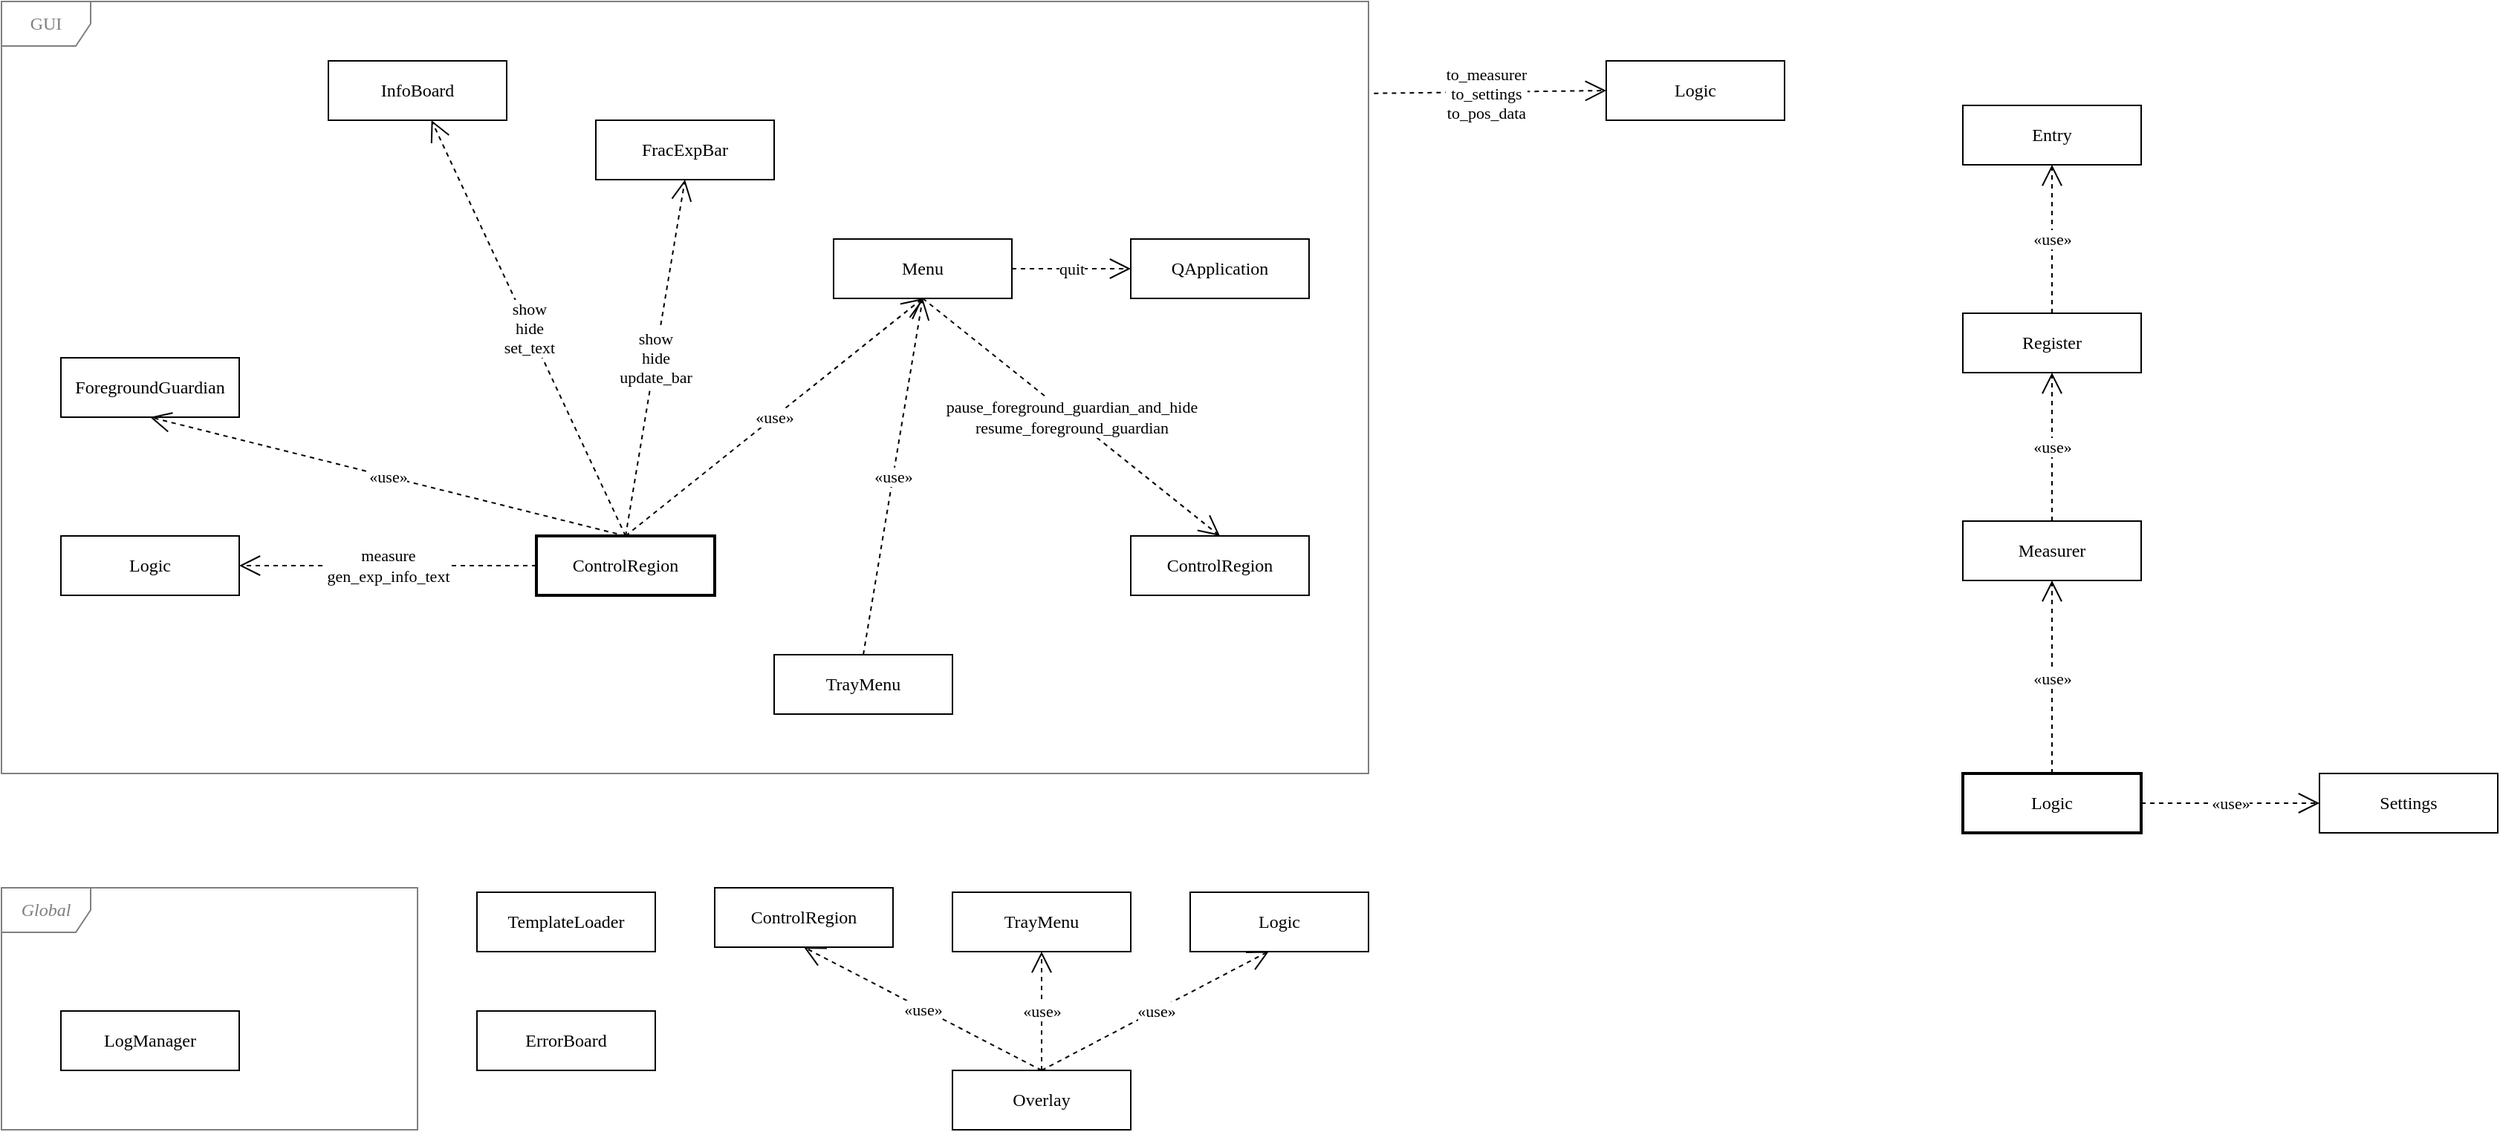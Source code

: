 <mxfile version="22.0.3" type="device">
  <diagram name="Page-1" id="TO7_WdpKDu5TCljTNYrN">
    <mxGraphModel dx="1418" dy="838" grid="1" gridSize="10" guides="1" tooltips="1" connect="1" arrows="1" fold="1" page="1" pageScale="1" pageWidth="1169" pageHeight="827" math="0" shadow="0">
      <root>
        <mxCell id="0" />
        <mxCell id="1" parent="0" />
        <mxCell id="P6ZEJVcCoxOP8TGtEdge-3" value="ControlRegion" style="html=1;whiteSpace=wrap;fontFamily=Inconsolata;strokeWidth=2;" parent="1" vertex="1">
          <mxGeometry x="400" y="400" width="120" height="40" as="geometry" />
        </mxCell>
        <mxCell id="P6ZEJVcCoxOP8TGtEdge-4" value="InfoBoard" style="html=1;whiteSpace=wrap;fontFamily=Inconsolata;" parent="1" vertex="1">
          <mxGeometry x="260" y="80" width="120" height="40" as="geometry" />
        </mxCell>
        <mxCell id="P6ZEJVcCoxOP8TGtEdge-5" value="FracExpBar" style="html=1;whiteSpace=wrap;fontFamily=Inconsolata;" parent="1" vertex="1">
          <mxGeometry x="440" y="120" width="120" height="40" as="geometry" />
        </mxCell>
        <mxCell id="P6ZEJVcCoxOP8TGtEdge-6" value="Menu" style="html=1;whiteSpace=wrap;fontFamily=Inconsolata;" parent="1" vertex="1">
          <mxGeometry x="600" y="200" width="120" height="40" as="geometry" />
        </mxCell>
        <mxCell id="P6ZEJVcCoxOP8TGtEdge-7" value="TrayMenu" style="html=1;whiteSpace=wrap;fontFamily=Inconsolata;" parent="1" vertex="1">
          <mxGeometry x="560" y="480" width="120" height="40" as="geometry" />
        </mxCell>
        <mxCell id="P6ZEJVcCoxOP8TGtEdge-8" value="show&lt;br&gt;hide&lt;br&gt;set_text" style="endArrow=open;endSize=12;dashed=1;html=1;rounded=0;exitX=0.5;exitY=0;exitDx=0;exitDy=0;fontFamily=Inconsolata;" parent="1" source="P6ZEJVcCoxOP8TGtEdge-3" target="P6ZEJVcCoxOP8TGtEdge-4" edge="1">
          <mxGeometry width="160" relative="1" as="geometry">
            <mxPoint x="550" y="290" as="sourcePoint" />
            <mxPoint x="710" y="290" as="targetPoint" />
          </mxGeometry>
        </mxCell>
        <mxCell id="P6ZEJVcCoxOP8TGtEdge-9" value="show&lt;br&gt;hide&lt;br&gt;update_bar" style="endArrow=open;endSize=12;dashed=1;html=1;rounded=0;exitX=0.5;exitY=0;exitDx=0;exitDy=0;entryX=0.5;entryY=1;entryDx=0;entryDy=0;fontFamily=Inconsolata;" parent="1" source="P6ZEJVcCoxOP8TGtEdge-3" target="P6ZEJVcCoxOP8TGtEdge-5" edge="1">
          <mxGeometry width="160" relative="1" as="geometry">
            <mxPoint x="550" y="290" as="sourcePoint" />
            <mxPoint x="710" y="290" as="targetPoint" />
          </mxGeometry>
        </mxCell>
        <mxCell id="P6ZEJVcCoxOP8TGtEdge-10" value="«use»" style="endArrow=open;endSize=12;dashed=1;html=1;rounded=0;exitX=0.5;exitY=0;exitDx=0;exitDy=0;entryX=0.5;entryY=1;entryDx=0;entryDy=0;fontFamily=Inconsolata;" parent="1" source="P6ZEJVcCoxOP8TGtEdge-3" target="P6ZEJVcCoxOP8TGtEdge-6" edge="1">
          <mxGeometry width="160" relative="1" as="geometry">
            <mxPoint x="560" y="470" as="sourcePoint" />
            <mxPoint x="670" y="240" as="targetPoint" />
          </mxGeometry>
        </mxCell>
        <mxCell id="P6ZEJVcCoxOP8TGtEdge-11" value="«use»" style="endArrow=open;endSize=12;dashed=1;html=1;rounded=0;entryX=0.5;entryY=1;entryDx=0;entryDy=0;exitX=0.5;exitY=0;exitDx=0;exitDy=0;strokeColor=#000000;fontColor=#000000;fontFamily=Inconsolata;" parent="1" source="P6ZEJVcCoxOP8TGtEdge-7" target="P6ZEJVcCoxOP8TGtEdge-6" edge="1">
          <mxGeometry x="-0.001" width="160" relative="1" as="geometry">
            <mxPoint x="660.04" y="440" as="sourcePoint" />
            <mxPoint x="710" y="290" as="targetPoint" />
            <mxPoint as="offset" />
          </mxGeometry>
        </mxCell>
        <mxCell id="P6ZEJVcCoxOP8TGtEdge-14" value="ErrorBoard" style="html=1;whiteSpace=wrap;fontFamily=Inconsolata;" parent="1" vertex="1">
          <mxGeometry x="360" y="720" width="120" height="40" as="geometry" />
        </mxCell>
        <mxCell id="P6ZEJVcCoxOP8TGtEdge-15" value="Settings" style="html=1;whiteSpace=wrap;fontFamily=Inconsolata;" parent="1" vertex="1">
          <mxGeometry x="1600" y="560" width="120" height="40" as="geometry" />
        </mxCell>
        <mxCell id="P6ZEJVcCoxOP8TGtEdge-17" value="LogManager" style="html=1;whiteSpace=wrap;fontFamily=Inconsolata;" parent="1" vertex="1">
          <mxGeometry x="80" y="720" width="120" height="40" as="geometry" />
        </mxCell>
        <mxCell id="P6ZEJVcCoxOP8TGtEdge-19" value="Register" style="html=1;whiteSpace=wrap;fontFamily=Inconsolata;" parent="1" vertex="1">
          <mxGeometry x="1360" y="250" width="120" height="40" as="geometry" />
        </mxCell>
        <mxCell id="P6ZEJVcCoxOP8TGtEdge-20" value="Measurer" style="html=1;whiteSpace=wrap;fontFamily=Inconsolata;" parent="1" vertex="1">
          <mxGeometry x="1360" y="390" width="120" height="40" as="geometry" />
        </mxCell>
        <mxCell id="P6ZEJVcCoxOP8TGtEdge-21" value="«use»" style="endArrow=open;endSize=12;dashed=1;html=1;rounded=0;entryX=0.5;entryY=1;entryDx=0;entryDy=0;fontFamily=Inconsolata;exitX=0.5;exitY=0;exitDx=0;exitDy=0;" parent="1" source="P6ZEJVcCoxOP8TGtEdge-20" target="P6ZEJVcCoxOP8TGtEdge-19" edge="1">
          <mxGeometry width="160" relative="1" as="geometry">
            <mxPoint x="1550" y="460" as="sourcePoint" />
            <mxPoint x="1510" y="360" as="targetPoint" />
          </mxGeometry>
        </mxCell>
        <mxCell id="P6ZEJVcCoxOP8TGtEdge-23" value="Entry" style="html=1;whiteSpace=wrap;fontFamily=Inconsolata;" parent="1" vertex="1">
          <mxGeometry x="1360" y="110" width="120" height="40" as="geometry" />
        </mxCell>
        <mxCell id="P6ZEJVcCoxOP8TGtEdge-24" value="«use»" style="endArrow=open;endSize=12;dashed=1;html=1;rounded=0;entryX=0.5;entryY=1;entryDx=0;entryDy=0;fontFamily=Inconsolata;" parent="1" source="P6ZEJVcCoxOP8TGtEdge-19" target="P6ZEJVcCoxOP8TGtEdge-23" edge="1">
          <mxGeometry width="160" relative="1" as="geometry">
            <mxPoint x="1630" y="430" as="sourcePoint" />
            <mxPoint x="1590" y="220" as="targetPoint" />
          </mxGeometry>
        </mxCell>
        <mxCell id="P6ZEJVcCoxOP8TGtEdge-35" value="Logic" style="html=1;whiteSpace=wrap;fontFamily=Inconsolata;strokeWidth=2;" parent="1" vertex="1">
          <mxGeometry x="1360" y="560" width="120" height="40" as="geometry" />
        </mxCell>
        <mxCell id="P6ZEJVcCoxOP8TGtEdge-36" value="«use»" style="endArrow=open;endSize=12;dashed=1;html=1;rounded=0;entryX=0.5;entryY=1;entryDx=0;entryDy=0;fontFamily=Inconsolata;exitX=0.5;exitY=0;exitDx=0;exitDy=0;" parent="1" source="P6ZEJVcCoxOP8TGtEdge-35" target="P6ZEJVcCoxOP8TGtEdge-20" edge="1">
          <mxGeometry x="-0.009" width="160" relative="1" as="geometry">
            <mxPoint x="1430" y="400" as="sourcePoint" />
            <mxPoint x="1430" y="300" as="targetPoint" />
            <mxPoint as="offset" />
          </mxGeometry>
        </mxCell>
        <mxCell id="P6ZEJVcCoxOP8TGtEdge-37" value="«use»" style="endArrow=open;endSize=12;dashed=1;html=1;rounded=0;entryX=0;entryY=0.5;entryDx=0;entryDy=0;fontFamily=Inconsolata;exitX=1;exitY=0.5;exitDx=0;exitDy=0;" parent="1" source="P6ZEJVcCoxOP8TGtEdge-35" target="P6ZEJVcCoxOP8TGtEdge-15" edge="1">
          <mxGeometry x="-0.005" width="160" relative="1" as="geometry">
            <mxPoint x="1510" y="530" as="sourcePoint" />
            <mxPoint x="1430" y="440" as="targetPoint" />
            <mxPoint as="offset" />
          </mxGeometry>
        </mxCell>
        <mxCell id="P6ZEJVcCoxOP8TGtEdge-38" value="Logic" style="html=1;whiteSpace=wrap;fontFamily=Inconsolata;strokeWidth=1;" parent="1" vertex="1">
          <mxGeometry x="80" y="400" width="120" height="40" as="geometry" />
        </mxCell>
        <mxCell id="P6ZEJVcCoxOP8TGtEdge-39" value="measure&lt;br&gt;gen_exp_info_text" style="endArrow=open;endSize=12;dashed=1;html=1;rounded=0;exitX=0;exitY=0.5;exitDx=0;exitDy=0;fontFamily=Inconsolata;entryX=1;entryY=0.5;entryDx=0;entryDy=0;" parent="1" source="P6ZEJVcCoxOP8TGtEdge-3" target="P6ZEJVcCoxOP8TGtEdge-38" edge="1">
          <mxGeometry width="160" relative="1" as="geometry">
            <mxPoint x="450" y="410" as="sourcePoint" />
            <mxPoint x="150" y="420" as="targetPoint" />
          </mxGeometry>
        </mxCell>
        <mxCell id="P6ZEJVcCoxOP8TGtEdge-40" value="GUI" style="shape=umlFrame;whiteSpace=wrap;html=1;pointerEvents=0;strokeColor=#7F7F7F;fontColor=#7F7F7F;fontFamily=Inconsolata;" parent="1" vertex="1">
          <mxGeometry x="40" y="40" width="920" height="520" as="geometry" />
        </mxCell>
        <mxCell id="P6ZEJVcCoxOP8TGtEdge-41" value="&lt;font&gt;to_measurer&lt;br&gt;to_settings&lt;br&gt;to_pos_data&lt;br&gt;&lt;/font&gt;" style="endArrow=open;endSize=12;dashed=1;html=1;rounded=0;exitX=1.004;exitY=0.119;exitDx=0;exitDy=0;exitPerimeter=0;entryX=0;entryY=0.5;entryDx=0;entryDy=0;fontFamily=Inconsolata;" parent="1" source="P6ZEJVcCoxOP8TGtEdge-40" target="P6ZEJVcCoxOP8TGtEdge-47" edge="1">
          <mxGeometry x="-0.031" y="-1" width="160" relative="1" as="geometry">
            <mxPoint x="780" y="610" as="sourcePoint" />
            <mxPoint x="940" y="610" as="targetPoint" />
            <mxPoint as="offset" />
          </mxGeometry>
        </mxCell>
        <mxCell id="P6ZEJVcCoxOP8TGtEdge-47" value="Logic" style="html=1;whiteSpace=wrap;fontFamily=Inconsolata;strokeWidth=1;" parent="1" vertex="1">
          <mxGeometry x="1120" y="80" width="120" height="40" as="geometry" />
        </mxCell>
        <mxCell id="P6ZEJVcCoxOP8TGtEdge-48" value="pause_foreground_guardian_and_hide&lt;br style=&quot;border-color: var(--border-color);&quot;&gt;resume_foreground_guardian" style="endArrow=open;endSize=12;dashed=1;html=1;rounded=0;entryX=0.5;entryY=0;entryDx=0;entryDy=0;fontFamily=Inconsolata;" parent="1" target="P6ZEJVcCoxOP8TGtEdge-49" edge="1">
          <mxGeometry width="160" relative="1" as="geometry">
            <mxPoint x="660" y="240" as="sourcePoint" />
            <mxPoint x="690" y="210" as="targetPoint" />
          </mxGeometry>
        </mxCell>
        <mxCell id="P6ZEJVcCoxOP8TGtEdge-49" value="ControlRegion" style="html=1;whiteSpace=wrap;fontFamily=Inconsolata;strokeWidth=1;" parent="1" vertex="1">
          <mxGeometry x="800" y="400" width="120" height="40" as="geometry" />
        </mxCell>
        <mxCell id="P6ZEJVcCoxOP8TGtEdge-50" value="ForegroundGuardian" style="html=1;whiteSpace=wrap;fontFamily=Inconsolata;strokeWidth=1;" parent="1" vertex="1">
          <mxGeometry x="80" y="280" width="120" height="40" as="geometry" />
        </mxCell>
        <mxCell id="P6ZEJVcCoxOP8TGtEdge-51" value="«use»" style="endArrow=open;endSize=12;dashed=1;html=1;rounded=0;entryX=0.5;entryY=1;entryDx=0;entryDy=0;exitX=0.5;exitY=0;exitDx=0;exitDy=0;strokeColor=#000000;fontColor=#000000;fontFamily=Inconsolata;" parent="1" source="P6ZEJVcCoxOP8TGtEdge-3" target="P6ZEJVcCoxOP8TGtEdge-50" edge="1">
          <mxGeometry x="-0.001" width="160" relative="1" as="geometry">
            <mxPoint x="630" y="490" as="sourcePoint" />
            <mxPoint x="670" y="250" as="targetPoint" />
            <mxPoint as="offset" />
          </mxGeometry>
        </mxCell>
        <mxCell id="P6ZEJVcCoxOP8TGtEdge-52" value="TemplateLoader" style="html=1;whiteSpace=wrap;fontFamily=Inconsolata;" parent="1" vertex="1">
          <mxGeometry x="360" y="640" width="120" height="40" as="geometry" />
        </mxCell>
        <mxCell id="P6ZEJVcCoxOP8TGtEdge-53" value="&lt;i&gt;Global&lt;/i&gt;" style="shape=umlFrame;whiteSpace=wrap;html=1;pointerEvents=0;strokeColor=#7F7F7F;fontColor=#7F7F7F;fontFamily=Inconsolata;" parent="1" vertex="1">
          <mxGeometry x="40" y="637" width="280" height="163" as="geometry" />
        </mxCell>
        <mxCell id="P6ZEJVcCoxOP8TGtEdge-54" value="QApplication" style="html=1;whiteSpace=wrap;fontFamily=Inconsolata;" parent="1" vertex="1">
          <mxGeometry x="800" y="200" width="120" height="40" as="geometry" />
        </mxCell>
        <mxCell id="P6ZEJVcCoxOP8TGtEdge-55" value="quit" style="endArrow=open;endSize=12;dashed=1;html=1;rounded=0;entryX=0;entryY=0.5;entryDx=0;entryDy=0;strokeColor=#000000;fontColor=#000000;fontFamily=Inconsolata;exitX=1;exitY=0.5;exitDx=0;exitDy=0;" parent="1" source="P6ZEJVcCoxOP8TGtEdge-6" target="P6ZEJVcCoxOP8TGtEdge-54" edge="1">
          <mxGeometry x="-0.001" width="160" relative="1" as="geometry">
            <mxPoint x="640" y="430" as="sourcePoint" />
            <mxPoint x="670" y="250" as="targetPoint" />
            <mxPoint as="offset" />
          </mxGeometry>
        </mxCell>
        <mxCell id="P6ZEJVcCoxOP8TGtEdge-56" value="Overlay" style="html=1;whiteSpace=wrap;fontFamily=Inconsolata;" parent="1" vertex="1">
          <mxGeometry x="680" y="760" width="120" height="40" as="geometry" />
        </mxCell>
        <mxCell id="P6ZEJVcCoxOP8TGtEdge-57" value="ControlRegion" style="html=1;whiteSpace=wrap;fontFamily=Inconsolata;strokeWidth=1;" parent="1" vertex="1">
          <mxGeometry x="520" y="637" width="120" height="40" as="geometry" />
        </mxCell>
        <mxCell id="P6ZEJVcCoxOP8TGtEdge-58" value="TrayMenu" style="html=1;whiteSpace=wrap;fontFamily=Inconsolata;" parent="1" vertex="1">
          <mxGeometry x="680" y="640" width="120" height="40" as="geometry" />
        </mxCell>
        <mxCell id="P6ZEJVcCoxOP8TGtEdge-59" value="Logic" style="html=1;whiteSpace=wrap;fontFamily=Inconsolata;strokeWidth=1;" parent="1" vertex="1">
          <mxGeometry x="840" y="640" width="120" height="40" as="geometry" />
        </mxCell>
        <mxCell id="P6ZEJVcCoxOP8TGtEdge-60" value="«use»" style="endArrow=open;endSize=12;dashed=1;html=1;rounded=0;entryX=0.5;entryY=1;entryDx=0;entryDy=0;exitX=0.5;exitY=0;exitDx=0;exitDy=0;strokeColor=#000000;fontColor=#000000;fontFamily=Inconsolata;" parent="1" source="P6ZEJVcCoxOP8TGtEdge-56" target="P6ZEJVcCoxOP8TGtEdge-57" edge="1">
          <mxGeometry x="-0.001" width="160" relative="1" as="geometry">
            <mxPoint x="970" y="820" as="sourcePoint" />
            <mxPoint x="1010" y="580" as="targetPoint" />
            <mxPoint as="offset" />
          </mxGeometry>
        </mxCell>
        <mxCell id="P6ZEJVcCoxOP8TGtEdge-61" value="«use»" style="endArrow=open;endSize=12;dashed=1;html=1;rounded=0;entryX=0.5;entryY=1;entryDx=0;entryDy=0;exitX=0.5;exitY=0;exitDx=0;exitDy=0;strokeColor=#000000;fontColor=#000000;fontFamily=Inconsolata;" parent="1" source="P6ZEJVcCoxOP8TGtEdge-56" target="P6ZEJVcCoxOP8TGtEdge-58" edge="1">
          <mxGeometry width="160" relative="1" as="geometry">
            <mxPoint x="750" y="770" as="sourcePoint" />
            <mxPoint x="590" y="687" as="targetPoint" />
            <mxPoint as="offset" />
          </mxGeometry>
        </mxCell>
        <mxCell id="P6ZEJVcCoxOP8TGtEdge-62" value="«use»" style="endArrow=open;endSize=12;dashed=1;html=1;rounded=0;entryX=0.442;entryY=0.993;entryDx=0;entryDy=0;strokeColor=#000000;fontColor=#000000;fontFamily=Inconsolata;entryPerimeter=0;" parent="1" target="P6ZEJVcCoxOP8TGtEdge-59" edge="1">
          <mxGeometry width="160" relative="1" as="geometry">
            <mxPoint x="740" y="760" as="sourcePoint" />
            <mxPoint x="750" y="690" as="targetPoint" />
            <mxPoint as="offset" />
          </mxGeometry>
        </mxCell>
      </root>
    </mxGraphModel>
  </diagram>
</mxfile>
